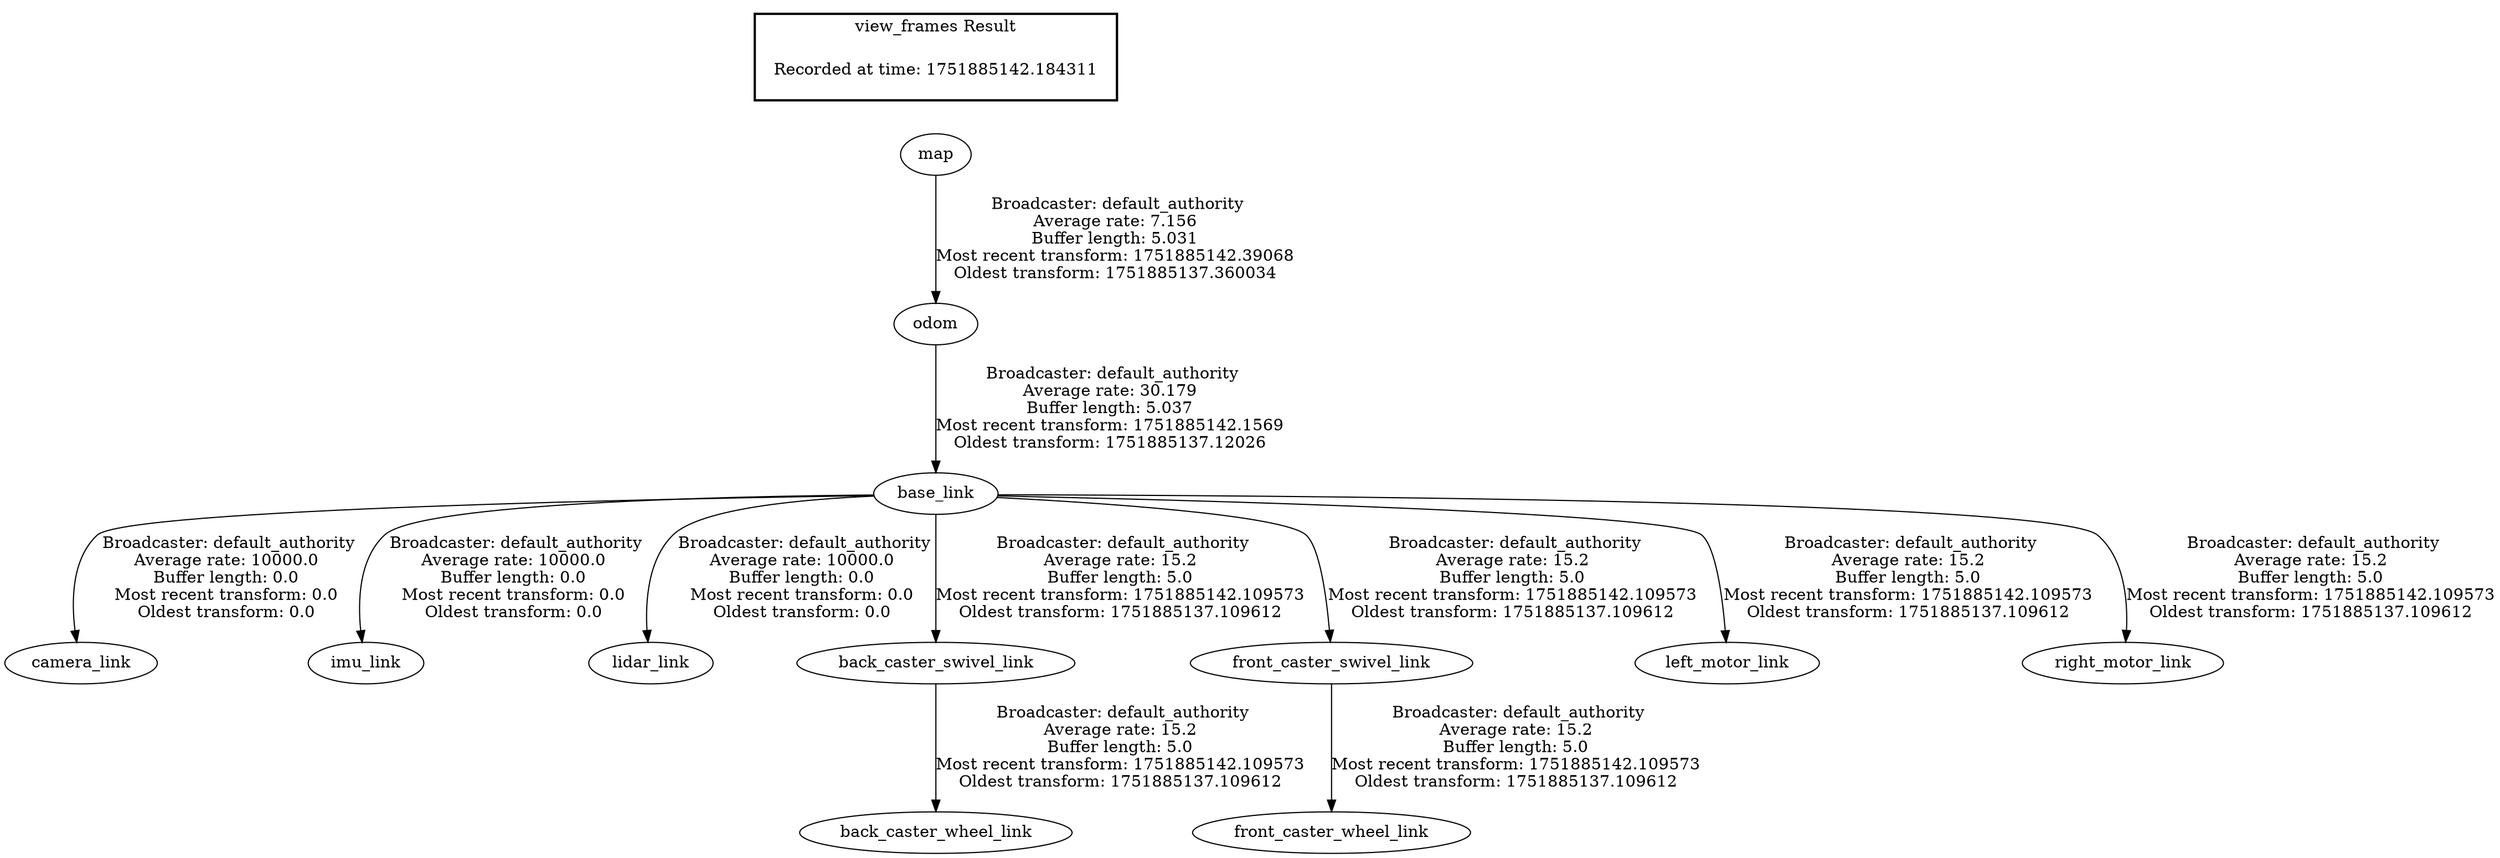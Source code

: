 digraph G {
"map" -> "odom"[label=" Broadcaster: default_authority\nAverage rate: 7.156\nBuffer length: 5.031\nMost recent transform: 1751885142.39068\nOldest transform: 1751885137.360034\n"];
"base_link" -> "camera_link"[label=" Broadcaster: default_authority\nAverage rate: 10000.0\nBuffer length: 0.0\nMost recent transform: 0.0\nOldest transform: 0.0\n"];
"odom" -> "base_link"[label=" Broadcaster: default_authority\nAverage rate: 30.179\nBuffer length: 5.037\nMost recent transform: 1751885142.1569\nOldest transform: 1751885137.12026\n"];
"base_link" -> "imu_link"[label=" Broadcaster: default_authority\nAverage rate: 10000.0\nBuffer length: 0.0\nMost recent transform: 0.0\nOldest transform: 0.0\n"];
"base_link" -> "lidar_link"[label=" Broadcaster: default_authority\nAverage rate: 10000.0\nBuffer length: 0.0\nMost recent transform: 0.0\nOldest transform: 0.0\n"];
"base_link" -> "back_caster_swivel_link"[label=" Broadcaster: default_authority\nAverage rate: 15.2\nBuffer length: 5.0\nMost recent transform: 1751885142.109573\nOldest transform: 1751885137.109612\n"];
"back_caster_swivel_link" -> "back_caster_wheel_link"[label=" Broadcaster: default_authority\nAverage rate: 15.2\nBuffer length: 5.0\nMost recent transform: 1751885142.109573\nOldest transform: 1751885137.109612\n"];
"base_link" -> "front_caster_swivel_link"[label=" Broadcaster: default_authority\nAverage rate: 15.2\nBuffer length: 5.0\nMost recent transform: 1751885142.109573\nOldest transform: 1751885137.109612\n"];
"front_caster_swivel_link" -> "front_caster_wheel_link"[label=" Broadcaster: default_authority\nAverage rate: 15.2\nBuffer length: 5.0\nMost recent transform: 1751885142.109573\nOldest transform: 1751885137.109612\n"];
"base_link" -> "left_motor_link"[label=" Broadcaster: default_authority\nAverage rate: 15.2\nBuffer length: 5.0\nMost recent transform: 1751885142.109573\nOldest transform: 1751885137.109612\n"];
"base_link" -> "right_motor_link"[label=" Broadcaster: default_authority\nAverage rate: 15.2\nBuffer length: 5.0\nMost recent transform: 1751885142.109573\nOldest transform: 1751885137.109612\n"];
edge [style=invis];
 subgraph cluster_legend { style=bold; color=black; label ="view_frames Result";
"Recorded at time: 1751885142.184311"[ shape=plaintext ] ;
}->"map";
}